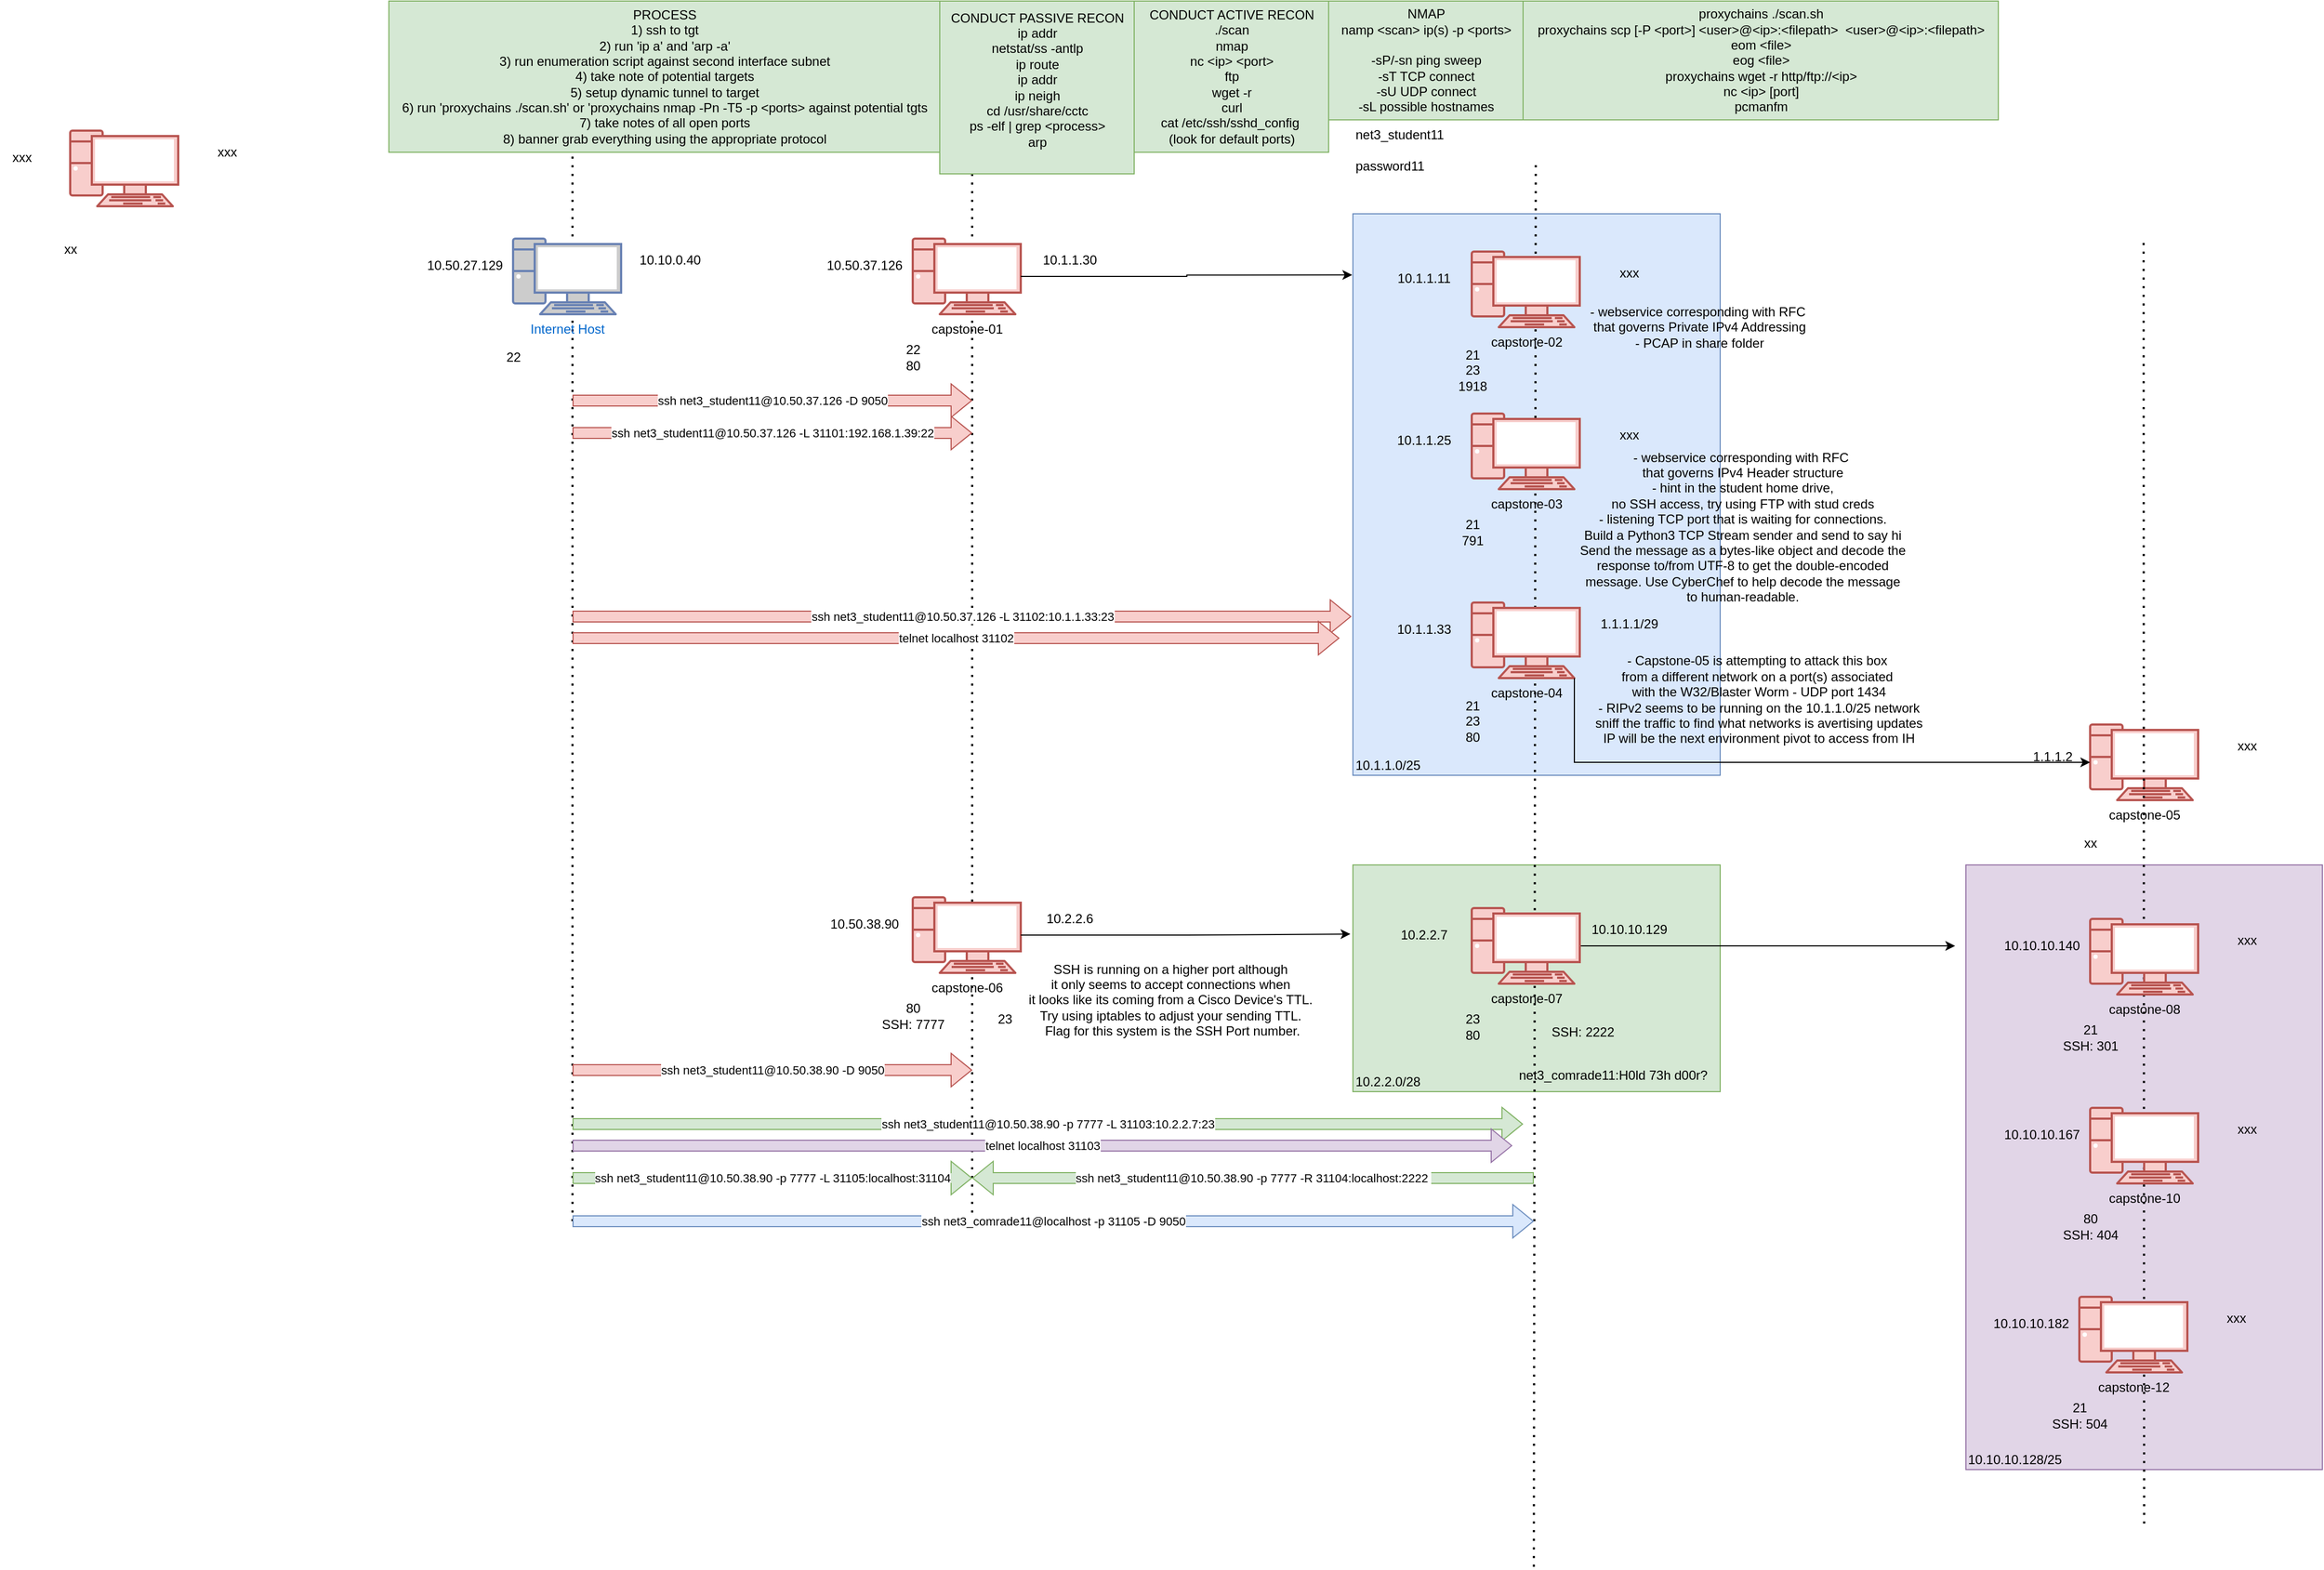 <mxfile version="24.5.5" type="github">
  <diagram name="Page-1" id="YRNtaUdtWaeOzfIW47Cl">
    <mxGraphModel dx="2284" dy="1878" grid="1" gridSize="10" guides="1" tooltips="1" connect="1" arrows="1" fold="1" page="1" pageScale="1" pageWidth="850" pageHeight="1100" math="0" shadow="0">
      <root>
        <mxCell id="0" />
        <mxCell id="1" parent="0" />
        <mxCell id="WfWBA3N4DgZgR38kRwBX-111" value="10.10.10.128/25" style="whiteSpace=wrap;html=1;fillColor=#e1d5e7;strokeColor=#9673a6;align=left;verticalAlign=bottom;" vertex="1" parent="1">
          <mxGeometry x="1480" y="740" width="330" height="560" as="geometry" />
        </mxCell>
        <mxCell id="WfWBA3N4DgZgR38kRwBX-97" value="10.2.2.0/28" style="whiteSpace=wrap;html=1;align=left;verticalAlign=bottom;fillColor=#d5e8d4;strokeColor=#82b366;" vertex="1" parent="1">
          <mxGeometry x="912.5" y="740" width="340" height="210" as="geometry" />
        </mxCell>
        <mxCell id="WfWBA3N4DgZgR38kRwBX-62" value="&lt;span style=&quot;text-wrap: nowrap;&quot;&gt;10.1.1.0/25&lt;/span&gt;" style="whiteSpace=wrap;html=1;fillColor=#dae8fc;strokeColor=#6c8ebf;align=left;verticalAlign=bottom;" vertex="1" parent="1">
          <mxGeometry x="912.5" y="137" width="340" height="520" as="geometry" />
        </mxCell>
        <mxCell id="WfWBA3N4DgZgR38kRwBX-25" value="" style="endArrow=none;dashed=1;html=1;dashPattern=1 3;strokeWidth=2;rounded=0;" edge="1" parent="1">
          <mxGeometry width="50" height="50" relative="1" as="geometry">
            <mxPoint x="1080" y="1390" as="sourcePoint" />
            <mxPoint x="1081.79" y="90" as="targetPoint" />
          </mxGeometry>
        </mxCell>
        <mxCell id="WfWBA3N4DgZgR38kRwBX-24" value="" style="endArrow=none;dashed=1;html=1;dashPattern=1 3;strokeWidth=2;rounded=0;" edge="1" parent="1">
          <mxGeometry width="50" height="50" relative="1" as="geometry">
            <mxPoint x="560" y="1070" as="sourcePoint" />
            <mxPoint x="560" y="80" as="targetPoint" />
          </mxGeometry>
        </mxCell>
        <mxCell id="WfWBA3N4DgZgR38kRwBX-23" value="" style="endArrow=none;dashed=1;html=1;dashPattern=1 3;strokeWidth=2;rounded=0;" edge="1" parent="1">
          <mxGeometry width="50" height="50" relative="1" as="geometry">
            <mxPoint x="190" y="1070" as="sourcePoint" />
            <mxPoint x="190" y="80" as="targetPoint" />
          </mxGeometry>
        </mxCell>
        <mxCell id="WfWBA3N4DgZgR38kRwBX-2" value="" style="group" vertex="1" connectable="0" parent="1">
          <mxGeometry x="-310" y="40" width="225" height="150" as="geometry" />
        </mxCell>
        <mxCell id="WfWBA3N4DgZgR38kRwBX-3" value="" style="group" vertex="1" connectable="0" parent="WfWBA3N4DgZgR38kRwBX-2">
          <mxGeometry y="20" width="225" height="130" as="geometry" />
        </mxCell>
        <mxCell id="WfWBA3N4DgZgR38kRwBX-4" value="" style="verticalAlign=top;verticalLabelPosition=bottom;labelPosition=center;align=center;html=1;outlineConnect=0;fillColor=#f8cecc;strokeColor=#b85450;gradientDirection=north;strokeWidth=2;shape=mxgraph.networks.pc;" vertex="1" parent="WfWBA3N4DgZgR38kRwBX-3">
          <mxGeometry x="35" width="100" height="70" as="geometry" />
        </mxCell>
        <mxCell id="WfWBA3N4DgZgR38kRwBX-5" value="xx" style="text;html=1;align=center;verticalAlign=middle;resizable=0;points=[];autosize=1;strokeColor=none;fillColor=none;" vertex="1" parent="WfWBA3N4DgZgR38kRwBX-3">
          <mxGeometry x="15" y="95" width="40" height="30" as="geometry" />
        </mxCell>
        <mxCell id="WfWBA3N4DgZgR38kRwBX-6" value="xxx" style="text;html=1;align=center;verticalAlign=middle;resizable=0;points=[];autosize=1;strokeColor=none;fillColor=none;" vertex="1" parent="WfWBA3N4DgZgR38kRwBX-3">
          <mxGeometry x="160" y="5" width="40" height="30" as="geometry" />
        </mxCell>
        <mxCell id="WfWBA3N4DgZgR38kRwBX-7" value="xxx" style="text;html=1;align=center;verticalAlign=middle;resizable=0;points=[];autosize=1;strokeColor=none;fillColor=none;" vertex="1" parent="WfWBA3N4DgZgR38kRwBX-3">
          <mxGeometry x="-30" y="10" width="40" height="30" as="geometry" />
        </mxCell>
        <mxCell id="WfWBA3N4DgZgR38kRwBX-9" value="" style="group" vertex="1" connectable="0" parent="1">
          <mxGeometry x="100" y="140" width="225" height="150" as="geometry" />
        </mxCell>
        <mxCell id="WfWBA3N4DgZgR38kRwBX-10" value="" style="group" vertex="1" connectable="0" parent="WfWBA3N4DgZgR38kRwBX-9">
          <mxGeometry y="20" width="225" height="130" as="geometry" />
        </mxCell>
        <mxCell id="WfWBA3N4DgZgR38kRwBX-11" value="Internet Host" style="fontColor=#0066CC;verticalAlign=top;verticalLabelPosition=bottom;labelPosition=center;align=center;html=1;outlineConnect=0;fillColor=#CCCCCC;strokeColor=#6881B3;gradientColor=none;gradientDirection=north;strokeWidth=2;shape=mxgraph.networks.pc;" vertex="1" parent="WfWBA3N4DgZgR38kRwBX-10">
          <mxGeometry x="35" width="100" height="70" as="geometry" />
        </mxCell>
        <mxCell id="WfWBA3N4DgZgR38kRwBX-12" value="22" style="text;html=1;align=center;verticalAlign=middle;resizable=0;points=[];autosize=1;strokeColor=none;fillColor=none;" vertex="1" parent="WfWBA3N4DgZgR38kRwBX-10">
          <mxGeometry x="15" y="95" width="40" height="30" as="geometry" />
        </mxCell>
        <mxCell id="WfWBA3N4DgZgR38kRwBX-13" value="10.10.0.40" style="text;html=1;align=center;verticalAlign=middle;resizable=0;points=[];autosize=1;strokeColor=none;fillColor=none;" vertex="1" parent="WfWBA3N4DgZgR38kRwBX-10">
          <mxGeometry x="140" y="5" width="80" height="30" as="geometry" />
        </mxCell>
        <mxCell id="WfWBA3N4DgZgR38kRwBX-14" value="10.50.27.129&lt;span style=&quot;color: rgba(0, 0, 0, 0); font-family: monospace; font-size: 0px; text-align: start;&quot;&gt;%3CmxGraphModel%3E%3Croot%3E%3CmxCell%20id%3D%220%22%2F%3E%3CmxCell%20id%3D%221%22%20parent%3D%220%22%2F%3E%3CmxCell%20id%3D%222%22%20value%3D%22%22%20style%3D%22group%22%20vertex%3D%221%22%20connectable%3D%220%22%20parent%3D%221%22%3E%3CmxGeometry%20x%3D%22-310%22%20y%3D%2240%22%20width%3D%22225%22%20height%3D%22150%22%20as%3D%22geometry%22%2F%3E%3C%2FmxCell%3E%3CmxCell%20id%3D%223%22%20value%3D%22%22%20style%3D%22group%22%20vertex%3D%221%22%20connectable%3D%220%22%20parent%3D%222%22%3E%3CmxGeometry%20y%3D%2220%22%20width%3D%22225%22%20height%3D%22130%22%20as%3D%22geometry%22%2F%3E%3C%2FmxCell%3E%3CmxCell%20id%3D%224%22%20value%3D%22template%22%20style%3D%22fontColor%3D%230066CC%3BverticalAlign%3Dtop%3BverticalLabelPosition%3Dbottom%3BlabelPosition%3Dcenter%3Balign%3Dcenter%3Bhtml%3D1%3BoutlineConnect%3D0%3BfillColor%3D%23CCCCCC%3BstrokeColor%3D%236881B3%3BgradientColor%3Dnone%3BgradientDirection%3Dnorth%3BstrokeWidth%3D2%3Bshape%3Dmxgraph.networks.pc%3B%22%20vertex%3D%221%22%20parent%3D%223%22%3E%3CmxGeometry%20x%3D%2235%22%20width%3D%22100%22%20height%3D%2270%22%20as%3D%22geometry%22%2F%3E%3C%2FmxCell%3E%3CmxCell%20id%3D%225%22%20value%3D%2221%26lt%3Bdiv%26gt%3B80%26lt%3B%2Fdiv%26gt%3B%22%20style%3D%22text%3Bhtml%3D1%3Balign%3Dcenter%3BverticalAlign%3Dmiddle%3Bresizable%3D0%3Bpoints%3D%5B%5D%3Bautosize%3D1%3BstrokeColor%3Dnone%3BfillColor%3Dnone%3B%22%20vertex%3D%221%22%20parent%3D%223%22%3E%3CmxGeometry%20x%3D%2215%22%20y%3D%2290%22%20width%3D%2240%22%20height%3D%2240%22%20as%3D%22geometry%22%2F%3E%3C%2FmxCell%3E%3CmxCell%20id%3D%226%22%20value%3D%22xxx%22%20style%3D%22text%3Bhtml%3D1%3Balign%3Dcenter%3BverticalAlign%3Dmiddle%3Bresizable%3D0%3Bpoints%3D%5B%5D%3Bautosize%3D1%3BstrokeColor%3Dnone%3BfillColor%3Dnone%3B%22%20vertex%3D%221%22%20parent%3D%223%22%3E%3CmxGeometry%20x%3D%22160%22%20y%3D%225%22%20width%3D%2240%22%20height%3D%2230%22%20as%3D%22geometry%22%2F%3E%3C%2FmxCell%3E%3CmxCell%20id%3D%227%22%20value%3D%2210.5.0.1%22%20style%3D%22text%3Bhtml%3D1%3Balign%3Dcenter%3BverticalAlign%3Dmiddle%3Bresizable%3D0%3Bpoints%3D%5B%5D%3Bautosize%3D1%3BstrokeColor%3Dnone%3BfillColor%3Dnone%3B%22%20vertex%3D%221%22%20parent%3D%223%22%3E%3CmxGeometry%20x%3D%22-45%22%20y%3D%2210%22%20width%3D%2270%22%20height%3D%2230%22%20as%3D%22geometry%22%2F%3E%3C%2FmxCell%3E%3C%2Froot%3E%3C%2FmxGraphModel%3E&lt;/span&gt;&lt;span style=&quot;color: rgba(0, 0, 0, 0); font-family: monospace; font-size: 0px; text-align: start;&quot;&gt;%3CmxGraphModel%3E%3Croot%3E%3CmxCell%20id%3D%220%22%2F%3E%3CmxCell%20id%3D%221%22%20parent%3D%220%22%2F%3E%3CmxCell%20id%3D%222%22%20value%3D%22%22%20style%3D%22group%22%20vertex%3D%221%22%20connectable%3D%220%22%20parent%3D%221%22%3E%3CmxGeometry%20x%3D%22-310%22%20y%3D%2240%22%20width%3D%22225%22%20height%3D%22150%22%20as%3D%22geometry%22%2F%3E%3C%2FmxCell%3E%3CmxCell%20id%3D%223%22%20value%3D%22%22%20style%3D%22group%22%20vertex%3D%221%22%20connectable%3D%220%22%20parent%3D%222%22%3E%3CmxGeometry%20y%3D%2220%22%20width%3D%22225%22%20height%3D%22130%22%20as%3D%22geometry%22%2F%3E%3C%2FmxCell%3E%3CmxCell%20id%3D%224%22%20value%3D%22template%22%20style%3D%22fontColor%3D%230066CC%3BverticalAlign%3Dtop%3BverticalLabelPosition%3Dbottom%3BlabelPosition%3Dcenter%3Balign%3Dcenter%3Bhtml%3D1%3BoutlineConnect%3D0%3BfillColor%3D%23CCCCCC%3BstrokeColor%3D%236881B3%3BgradientColor%3Dnone%3BgradientDirection%3Dnorth%3BstrokeWidth%3D2%3Bshape%3Dmxgraph.networks.pc%3B%22%20vertex%3D%221%22%20parent%3D%223%22%3E%3CmxGeometry%20x%3D%2235%22%20width%3D%22100%22%20height%3D%2270%22%20as%3D%22geometry%22%2F%3E%3C%2FmxCell%3E%3CmxCell%20id%3D%225%22%20value%3D%2221%26lt%3Bdiv%26gt%3B80%26lt%3B%2Fdiv%26gt%3B%22%20style%3D%22text%3Bhtml%3D1%3Balign%3Dcenter%3BverticalAlign%3Dmiddle%3Bresizable%3D0%3Bpoints%3D%5B%5D%3Bautosize%3D1%3BstrokeColor%3Dnone%3BfillColor%3Dnone%3B%22%20vertex%3D%221%22%20parent%3D%223%22%3E%3CmxGeometry%20x%3D%2215%22%20y%3D%2290%22%20width%3D%2240%22%20height%3D%2240%22%20as%3D%22geometry%22%2F%3E%3C%2FmxCell%3E%3CmxCell%20id%3D%226%22%20value%3D%22xxx%22%20style%3D%22text%3Bhtml%3D1%3Balign%3Dcenter%3BverticalAlign%3Dmiddle%3Bresizable%3D0%3Bpoints%3D%5B%5D%3Bautosize%3D1%3BstrokeColor%3Dnone%3BfillColor%3Dnone%3B%22%20vertex%3D%221%22%20parent%3D%223%22%3E%3CmxGeometry%20x%3D%22160%22%20y%3D%225%22%20width%3D%2240%22%20height%3D%2230%22%20as%3D%22geometry%22%2F%3E%3C%2FmxCell%3E%3CmxCell%20id%3D%227%22%20value%3D%2210.5.0.1%22%20style%3D%22text%3Bhtml%3D1%3Balign%3Dcenter%3BverticalAlign%3Dmiddle%3Bresizable%3D0%3Bpoints%3D%5B%5D%3Bautosize%3D1%3BstrokeColor%3Dnone%3BfillColor%3Dnone%3B%22%20vertex%3D%221%22%20parent%3D%223%22%3E%3CmxGeometry%20x%3D%22-45%22%20y%3D%2210%22%20width%3D%2270%22%20height%3D%2230%22%20as%3D%22geometry%22%2F%3E%3C%2FmxCell%3E%3C%2Froot%3E%3C%2FmxGraphModel%3E&lt;/span&gt;" style="text;html=1;align=center;verticalAlign=middle;resizable=0;points=[];autosize=1;strokeColor=none;fillColor=none;" vertex="1" parent="WfWBA3N4DgZgR38kRwBX-10">
          <mxGeometry x="-55" y="10" width="90" height="30" as="geometry" />
        </mxCell>
        <mxCell id="WfWBA3N4DgZgR38kRwBX-17" value="" style="group" vertex="1" connectable="0" parent="1">
          <mxGeometry x="470" y="140" width="225" height="150" as="geometry" />
        </mxCell>
        <mxCell id="WfWBA3N4DgZgR38kRwBX-18" value="" style="group" vertex="1" connectable="0" parent="WfWBA3N4DgZgR38kRwBX-17">
          <mxGeometry y="20" width="225" height="130" as="geometry" />
        </mxCell>
        <mxCell id="WfWBA3N4DgZgR38kRwBX-19" value="capstone-01" style="verticalAlign=top;verticalLabelPosition=bottom;labelPosition=center;align=center;html=1;outlineConnect=0;fillColor=#f8cecc;strokeColor=#b85450;gradientDirection=north;strokeWidth=2;shape=mxgraph.networks.pc;" vertex="1" parent="WfWBA3N4DgZgR38kRwBX-18">
          <mxGeometry x="35" width="100" height="70" as="geometry" />
        </mxCell>
        <mxCell id="WfWBA3N4DgZgR38kRwBX-20" value="22&lt;div&gt;80&lt;/div&gt;" style="text;html=1;align=center;verticalAlign=middle;resizable=0;points=[];autosize=1;strokeColor=none;fillColor=none;" vertex="1" parent="WfWBA3N4DgZgR38kRwBX-18">
          <mxGeometry x="15" y="90" width="40" height="40" as="geometry" />
        </mxCell>
        <mxCell id="WfWBA3N4DgZgR38kRwBX-21" value="10.1.1.30" style="text;html=1;align=center;verticalAlign=middle;resizable=0;points=[];autosize=1;strokeColor=none;fillColor=none;" vertex="1" parent="WfWBA3N4DgZgR38kRwBX-18">
          <mxGeometry x="145" y="5" width="70" height="30" as="geometry" />
        </mxCell>
        <mxCell id="WfWBA3N4DgZgR38kRwBX-22" value="10.50.37.126" style="text;html=1;align=center;verticalAlign=middle;resizable=0;points=[];autosize=1;strokeColor=none;fillColor=none;" vertex="1" parent="WfWBA3N4DgZgR38kRwBX-18">
          <mxGeometry x="-55" y="10" width="90" height="30" as="geometry" />
        </mxCell>
        <mxCell id="WfWBA3N4DgZgR38kRwBX-32" value="net3_student11&#xa;&#xa;password11" style="text;whiteSpace=wrap;" vertex="1" parent="1">
          <mxGeometry x="912.5" y="50" width="180" height="40" as="geometry" />
        </mxCell>
        <mxCell id="WfWBA3N4DgZgR38kRwBX-33" value="CONDUCT PASSIVE RECON&lt;div&gt;ip addr&lt;/div&gt;&lt;div&gt;netstat/ss -antlp&lt;/div&gt;&lt;div&gt;ip route&lt;/div&gt;&lt;div&gt;ip addr&lt;/div&gt;&lt;div&gt;ip neigh&lt;/div&gt;&lt;div&gt;cd /usr/share/cctc&lt;/div&gt;&lt;div&gt;ps -elf | grep &amp;lt;process&amp;gt;&lt;/div&gt;&lt;div&gt;arp&lt;/div&gt;&lt;div&gt;&lt;br&gt;&lt;/div&gt;" style="text;html=1;align=center;verticalAlign=middle;resizable=0;points=[];autosize=1;strokeColor=#82b366;fillColor=#d5e8d4;" vertex="1" parent="1">
          <mxGeometry x="530" y="-60" width="180" height="160" as="geometry" />
        </mxCell>
        <mxCell id="WfWBA3N4DgZgR38kRwBX-34" value="&lt;div&gt;CONDUCT ACTIVE RECON&lt;/div&gt;&lt;div&gt;./scan&lt;/div&gt;&lt;div&gt;nmap&lt;/div&gt;&lt;div&gt;nc &amp;lt;ip&amp;gt; &amp;lt;port&amp;gt;&lt;/div&gt;&lt;div&gt;ftp&lt;/div&gt;&lt;div&gt;wget -r&lt;/div&gt;&lt;div&gt;curl&lt;/div&gt;&lt;div&gt;cat /etc/ssh/sshd_config&amp;nbsp;&lt;/div&gt;&lt;div&gt;(look for default ports)&lt;/div&gt;" style="text;html=1;align=center;verticalAlign=middle;resizable=0;points=[];autosize=1;strokeColor=#82b366;fillColor=#d5e8d4;" vertex="1" parent="1">
          <mxGeometry x="710" y="-60" width="180" height="140" as="geometry" />
        </mxCell>
        <mxCell id="WfWBA3N4DgZgR38kRwBX-35" value="proxychains ./scan.sh&lt;div&gt;proxychains scp [-P &amp;lt;port&amp;gt;] &amp;lt;user&amp;gt;@&amp;lt;ip&amp;gt;:&amp;lt;filepath&amp;gt;&amp;nbsp; &amp;lt;user&amp;gt;@&amp;lt;ip&amp;gt;:&amp;lt;filepath&amp;gt;&lt;/div&gt;&lt;div&gt;eom &amp;lt;file&amp;gt;&lt;/div&gt;&lt;div&gt;eog &amp;lt;file&amp;gt;&lt;/div&gt;&lt;div&gt;proxychains wget -r http/ftp://&amp;lt;ip&amp;gt;&lt;/div&gt;&lt;div&gt;nc &amp;lt;ip&amp;gt; [port]&lt;/div&gt;&lt;div&gt;pcmanfm&lt;/div&gt;" style="text;html=1;align=center;verticalAlign=middle;resizable=0;points=[];autosize=1;strokeColor=#82b366;fillColor=#d5e8d4;" vertex="1" parent="1">
          <mxGeometry x="1070" y="-60" width="440" height="110" as="geometry" />
        </mxCell>
        <mxCell id="WfWBA3N4DgZgR38kRwBX-36" value="ssh net3_student11@10.50.37.126 -D 9050" style="shape=flexArrow;endArrow=classic;html=1;rounded=0;fillColor=#f8cecc;strokeColor=#b85450;" edge="1" parent="1">
          <mxGeometry width="50" height="50" relative="1" as="geometry">
            <mxPoint x="190" y="310" as="sourcePoint" />
            <mxPoint x="560" y="310" as="targetPoint" />
          </mxGeometry>
        </mxCell>
        <mxCell id="WfWBA3N4DgZgR38kRwBX-63" value="ssh net3_student11@10.50.37.126 -L 31101:192.168.1.39:22" style="shape=flexArrow;endArrow=classic;html=1;rounded=0;fillColor=#f8cecc;strokeColor=#b85450;" edge="1" parent="1">
          <mxGeometry width="50" height="50" relative="1" as="geometry">
            <mxPoint x="190" y="340" as="sourcePoint" />
            <mxPoint x="560" y="340" as="targetPoint" />
          </mxGeometry>
        </mxCell>
        <mxCell id="WfWBA3N4DgZgR38kRwBX-68" value="&lt;div&gt;NMAP&lt;/div&gt;&lt;div&gt;namp &amp;lt;scan&amp;gt; ip(s) -p &amp;lt;ports&amp;gt;&lt;/div&gt;&lt;div&gt;&lt;br&gt;&lt;/div&gt;&lt;div&gt;&lt;span style=&quot;background-color: initial;&quot;&gt;-sP/-sn ping sweep&lt;/span&gt;&lt;br&gt;&lt;/div&gt;&lt;div&gt;-sT TCP connect&lt;/div&gt;&lt;div&gt;-sU UDP connect&lt;/div&gt;&lt;div&gt;-sL possible hostnames&lt;br&gt;&lt;/div&gt;" style="text;html=1;align=center;verticalAlign=middle;resizable=0;points=[];autosize=1;strokeColor=#82b366;fillColor=#d5e8d4;" vertex="1" parent="1">
          <mxGeometry x="890" y="-60" width="180" height="110" as="geometry" />
        </mxCell>
        <mxCell id="WfWBA3N4DgZgR38kRwBX-69" style="edgeStyle=orthogonalEdgeStyle;rounded=0;orthogonalLoop=1;jettySize=auto;html=1;exitX=1;exitY=0.5;exitDx=0;exitDy=0;exitPerimeter=0;entryX=-0.002;entryY=0.109;entryDx=0;entryDy=0;entryPerimeter=0;" edge="1" parent="1" source="WfWBA3N4DgZgR38kRwBX-19" target="WfWBA3N4DgZgR38kRwBX-62">
          <mxGeometry relative="1" as="geometry" />
        </mxCell>
        <mxCell id="WfWBA3N4DgZgR38kRwBX-72" value="" style="group" vertex="1" connectable="0" parent="1">
          <mxGeometry x="942.5" y="172" width="405" height="140" as="geometry" />
        </mxCell>
        <mxCell id="WfWBA3N4DgZgR38kRwBX-64" value="- webservice corresponding with RFC&amp;nbsp;&lt;div&gt;that governs Private IPv4 Addressing&lt;div&gt;- PCAP in share folder&lt;/div&gt;&lt;/div&gt;" style="text;html=1;align=center;verticalAlign=middle;resizable=0;points=[];autosize=1;strokeColor=none;fillColor=none;" vertex="1" parent="WfWBA3N4DgZgR38kRwBX-72">
          <mxGeometry x="175" y="40" width="230" height="60" as="geometry" />
        </mxCell>
        <mxCell id="WfWBA3N4DgZgR38kRwBX-39" value="capstone-02" style="verticalAlign=top;verticalLabelPosition=bottom;labelPosition=center;align=center;html=1;outlineConnect=0;fillColor=#f8cecc;strokeColor=#b85450;gradientDirection=north;strokeWidth=2;shape=mxgraph.networks.pc;" vertex="1" parent="WfWBA3N4DgZgR38kRwBX-72">
          <mxGeometry x="80" width="100" height="70" as="geometry" />
        </mxCell>
        <mxCell id="WfWBA3N4DgZgR38kRwBX-40" value="21&lt;div&gt;23&lt;/div&gt;&lt;div&gt;1918&lt;/div&gt;" style="text;html=1;align=center;verticalAlign=middle;resizable=0;points=[];autosize=1;strokeColor=none;fillColor=none;" vertex="1" parent="WfWBA3N4DgZgR38kRwBX-72">
          <mxGeometry x="55" y="80" width="50" height="60" as="geometry" />
        </mxCell>
        <mxCell id="WfWBA3N4DgZgR38kRwBX-41" value="xxx" style="text;html=1;align=center;verticalAlign=middle;resizable=0;points=[];autosize=1;strokeColor=none;fillColor=none;" vertex="1" parent="WfWBA3N4DgZgR38kRwBX-72">
          <mxGeometry x="205" y="5" width="40" height="30" as="geometry" />
        </mxCell>
        <mxCell id="WfWBA3N4DgZgR38kRwBX-42" value="10.1.1.11" style="text;html=1;align=center;verticalAlign=middle;resizable=0;points=[];autosize=1;strokeColor=none;fillColor=none;" vertex="1" parent="WfWBA3N4DgZgR38kRwBX-72">
          <mxGeometry y="10" width="70" height="30" as="geometry" />
        </mxCell>
        <mxCell id="WfWBA3N4DgZgR38kRwBX-73" value="" style="group" vertex="1" connectable="0" parent="1">
          <mxGeometry x="987.5" y="302" width="450" height="205" as="geometry" />
        </mxCell>
        <mxCell id="WfWBA3N4DgZgR38kRwBX-43" value="" style="group" vertex="1" connectable="0" parent="WfWBA3N4DgZgR38kRwBX-73">
          <mxGeometry width="225" height="150" as="geometry" />
        </mxCell>
        <mxCell id="WfWBA3N4DgZgR38kRwBX-44" value="" style="group" vertex="1" connectable="0" parent="WfWBA3N4DgZgR38kRwBX-43">
          <mxGeometry y="20" width="225" height="130" as="geometry" />
        </mxCell>
        <mxCell id="WfWBA3N4DgZgR38kRwBX-45" value="capstone-03" style="verticalAlign=top;verticalLabelPosition=bottom;labelPosition=center;align=center;html=1;outlineConnect=0;fillColor=#f8cecc;strokeColor=#b85450;gradientDirection=north;strokeWidth=2;shape=mxgraph.networks.pc;" vertex="1" parent="WfWBA3N4DgZgR38kRwBX-44">
          <mxGeometry x="35" width="100" height="70" as="geometry" />
        </mxCell>
        <mxCell id="WfWBA3N4DgZgR38kRwBX-46" value="21&lt;div&gt;791&lt;/div&gt;" style="text;html=1;align=center;verticalAlign=middle;resizable=0;points=[];autosize=1;strokeColor=none;fillColor=none;" vertex="1" parent="WfWBA3N4DgZgR38kRwBX-44">
          <mxGeometry x="15" y="90" width="40" height="40" as="geometry" />
        </mxCell>
        <mxCell id="WfWBA3N4DgZgR38kRwBX-47" value="xxx" style="text;html=1;align=center;verticalAlign=middle;resizable=0;points=[];autosize=1;strokeColor=none;fillColor=none;" vertex="1" parent="WfWBA3N4DgZgR38kRwBX-44">
          <mxGeometry x="160" y="5" width="40" height="30" as="geometry" />
        </mxCell>
        <mxCell id="WfWBA3N4DgZgR38kRwBX-48" value="10.1.1.25" style="text;html=1;align=center;verticalAlign=middle;resizable=0;points=[];autosize=1;strokeColor=none;fillColor=none;" vertex="1" parent="WfWBA3N4DgZgR38kRwBX-44">
          <mxGeometry x="-45" y="10" width="70" height="30" as="geometry" />
        </mxCell>
        <mxCell id="WfWBA3N4DgZgR38kRwBX-65" value="- webservice corresponding with RFC&amp;nbsp;&lt;div&gt;that governs IPv4 Header structure&lt;div&gt;- hint in the student home drive,&lt;/div&gt;&lt;/div&gt;&lt;div&gt;no SSH access, try using FTP with stud creds&lt;/div&gt;&lt;div&gt;- listening TCP port that is waiting for connections.&lt;/div&gt;&lt;div&gt;Build a Python3 TCP Stream sender and send to say hi&lt;/div&gt;&lt;div&gt;Send the message as a bytes-like object and decode the&lt;/div&gt;&lt;div&gt;response to/from UTF-8 to get the double-encoded&lt;/div&gt;&lt;div&gt;message. Use CyberChef to help decode the message&lt;/div&gt;&lt;div&gt;to human-readable.&lt;/div&gt;" style="text;html=1;align=center;verticalAlign=middle;resizable=0;points=[];autosize=1;strokeColor=none;fillColor=none;" vertex="1" parent="WfWBA3N4DgZgR38kRwBX-73">
          <mxGeometry x="120" y="45" width="330" height="160" as="geometry" />
        </mxCell>
        <mxCell id="WfWBA3N4DgZgR38kRwBX-74" value="" style="group" vertex="1" connectable="0" parent="1">
          <mxGeometry x="987.5" y="477" width="465" height="160" as="geometry" />
        </mxCell>
        <mxCell id="WfWBA3N4DgZgR38kRwBX-55" value="" style="group" vertex="1" connectable="0" parent="WfWBA3N4DgZgR38kRwBX-74">
          <mxGeometry width="225" height="160" as="geometry" />
        </mxCell>
        <mxCell id="WfWBA3N4DgZgR38kRwBX-56" value="" style="group" vertex="1" connectable="0" parent="WfWBA3N4DgZgR38kRwBX-55">
          <mxGeometry y="20" width="225" height="140" as="geometry" />
        </mxCell>
        <mxCell id="WfWBA3N4DgZgR38kRwBX-57" value="capstone-04" style="verticalAlign=top;verticalLabelPosition=bottom;labelPosition=center;align=center;html=1;outlineConnect=0;fillColor=#f8cecc;strokeColor=#b85450;gradientDirection=north;strokeWidth=2;shape=mxgraph.networks.pc;" vertex="1" parent="WfWBA3N4DgZgR38kRwBX-56">
          <mxGeometry x="35" width="100" height="70" as="geometry" />
        </mxCell>
        <mxCell id="WfWBA3N4DgZgR38kRwBX-58" value="21&lt;div&gt;23&lt;/div&gt;&lt;div&gt;80&lt;/div&gt;" style="text;html=1;align=center;verticalAlign=middle;resizable=0;points=[];autosize=1;strokeColor=none;fillColor=none;" vertex="1" parent="WfWBA3N4DgZgR38kRwBX-56">
          <mxGeometry x="15" y="80" width="40" height="60" as="geometry" />
        </mxCell>
        <mxCell id="WfWBA3N4DgZgR38kRwBX-59" value="1.1.1.1/29" style="text;html=1;align=center;verticalAlign=middle;resizable=0;points=[];autosize=1;strokeColor=none;fillColor=none;" vertex="1" parent="WfWBA3N4DgZgR38kRwBX-56">
          <mxGeometry x="140" y="5" width="80" height="30" as="geometry" />
        </mxCell>
        <mxCell id="WfWBA3N4DgZgR38kRwBX-60" value="10.1.1.33" style="text;html=1;align=center;verticalAlign=middle;resizable=0;points=[];autosize=1;strokeColor=none;fillColor=none;" vertex="1" parent="WfWBA3N4DgZgR38kRwBX-56">
          <mxGeometry x="-45" y="10" width="70" height="30" as="geometry" />
        </mxCell>
        <mxCell id="WfWBA3N4DgZgR38kRwBX-67" value="- Capstone-05 is attempting to attack this box&amp;nbsp;&lt;div&gt;from a different network on a port(s) associated&amp;nbsp;&lt;/div&gt;&lt;div&gt;with&amp;nbsp;&lt;span style=&quot;background-color: initial;&quot;&gt;the W32/Blaster Worm -&amp;nbsp;&lt;/span&gt;&lt;span style=&quot;background-color: initial;&quot;&gt;UDP port 1434&lt;/span&gt;&lt;/div&gt;&lt;div&gt;&lt;span style=&quot;background-color: initial;&quot;&gt;- RIPv2 seems to be running on the 10.1.1.0/25 network&lt;/span&gt;&lt;/div&gt;&lt;div&gt;&lt;span style=&quot;background-color: initial;&quot;&gt;sniff the traffic to find what networks is avertising updates&lt;/span&gt;&lt;/div&gt;&lt;div&gt;&lt;span style=&quot;background-color: initial;&quot;&gt;IP will be the next environment pivot to access from IH&lt;/span&gt;&lt;/div&gt;" style="text;html=1;align=center;verticalAlign=middle;resizable=0;points=[];autosize=1;strokeColor=none;fillColor=none;" vertex="1" parent="WfWBA3N4DgZgR38kRwBX-74">
          <mxGeometry x="135" y="60" width="330" height="100" as="geometry" />
        </mxCell>
        <mxCell id="WfWBA3N4DgZgR38kRwBX-75" value="ssh net3_student11@10.50.37.126 -L 31102:10.1.1.33:23" style="shape=flexArrow;endArrow=classic;html=1;rounded=0;fillColor=#f8cecc;strokeColor=#b85450;" edge="1" parent="1">
          <mxGeometry width="50" height="50" relative="1" as="geometry">
            <mxPoint x="190" y="510" as="sourcePoint" />
            <mxPoint x="911" y="510" as="targetPoint" />
          </mxGeometry>
        </mxCell>
        <mxCell id="WfWBA3N4DgZgR38kRwBX-76" value="telnet localhost 31102" style="shape=flexArrow;endArrow=classic;html=1;rounded=0;fillColor=#f8cecc;strokeColor=#b85450;" edge="1" parent="1">
          <mxGeometry width="50" height="50" relative="1" as="geometry">
            <mxPoint x="190" y="530" as="sourcePoint" />
            <mxPoint x="900" y="530" as="targetPoint" />
          </mxGeometry>
        </mxCell>
        <mxCell id="WfWBA3N4DgZgR38kRwBX-77" value="" style="group" vertex="1" connectable="0" parent="1">
          <mxGeometry x="1560" y="590" width="225" height="150" as="geometry" />
        </mxCell>
        <mxCell id="WfWBA3N4DgZgR38kRwBX-78" value="" style="group" vertex="1" connectable="0" parent="WfWBA3N4DgZgR38kRwBX-77">
          <mxGeometry y="20" width="225" height="130" as="geometry" />
        </mxCell>
        <mxCell id="WfWBA3N4DgZgR38kRwBX-79" value="capstone-05" style="verticalAlign=top;verticalLabelPosition=bottom;labelPosition=center;align=center;html=1;outlineConnect=0;fillColor=#f8cecc;strokeColor=#b85450;gradientDirection=north;strokeWidth=2;shape=mxgraph.networks.pc;" vertex="1" parent="WfWBA3N4DgZgR38kRwBX-78">
          <mxGeometry x="35" width="100" height="70" as="geometry" />
        </mxCell>
        <mxCell id="WfWBA3N4DgZgR38kRwBX-80" value="xx" style="text;html=1;align=center;verticalAlign=middle;resizable=0;points=[];autosize=1;strokeColor=none;fillColor=none;" vertex="1" parent="WfWBA3N4DgZgR38kRwBX-78">
          <mxGeometry x="15" y="95" width="40" height="30" as="geometry" />
        </mxCell>
        <mxCell id="WfWBA3N4DgZgR38kRwBX-81" value="xxx" style="text;html=1;align=center;verticalAlign=middle;resizable=0;points=[];autosize=1;strokeColor=none;fillColor=none;" vertex="1" parent="WfWBA3N4DgZgR38kRwBX-78">
          <mxGeometry x="160" y="5" width="40" height="30" as="geometry" />
        </mxCell>
        <mxCell id="WfWBA3N4DgZgR38kRwBX-83" style="edgeStyle=orthogonalEdgeStyle;rounded=0;orthogonalLoop=1;jettySize=auto;html=1;exitX=0.95;exitY=1;exitDx=0;exitDy=0;exitPerimeter=0;entryX=0;entryY=0.5;entryDx=0;entryDy=0;entryPerimeter=0;" edge="1" parent="1" source="WfWBA3N4DgZgR38kRwBX-57" target="WfWBA3N4DgZgR38kRwBX-79">
          <mxGeometry relative="1" as="geometry" />
        </mxCell>
        <mxCell id="WfWBA3N4DgZgR38kRwBX-86" value="&lt;div&gt;PROCESS&lt;/div&gt;&lt;div&gt;1) ssh to tgt&lt;/div&gt;&lt;div&gt;2) run &#39;ip a&#39; and &#39;arp -a&#39;&lt;/div&gt;&lt;div&gt;3) run enumeration script against second interface subnet&lt;/div&gt;&lt;div&gt;4) take note of potential targets&lt;/div&gt;&lt;div&gt;5) setup dynamic tunnel to target&lt;/div&gt;&lt;div&gt;6) run &#39;proxychains ./scan.sh&#39; or &#39;proxychains nmap -Pn -T5 -p &amp;lt;ports&amp;gt; against potential tgts&lt;/div&gt;&lt;div&gt;7) take notes of all open ports&lt;/div&gt;&lt;div&gt;8) banner grab everything using the appropriate protocol&lt;/div&gt;" style="text;html=1;align=center;verticalAlign=middle;resizable=0;points=[];autosize=1;strokeColor=#82b366;fillColor=#d5e8d4;" vertex="1" parent="1">
          <mxGeometry x="20" y="-60" width="510" height="140" as="geometry" />
        </mxCell>
        <mxCell id="WfWBA3N4DgZgR38kRwBX-90" value="" style="group" vertex="1" connectable="0" parent="1">
          <mxGeometry x="470" y="750" width="225" height="150" as="geometry" />
        </mxCell>
        <mxCell id="WfWBA3N4DgZgR38kRwBX-91" value="" style="group" vertex="1" connectable="0" parent="WfWBA3N4DgZgR38kRwBX-90">
          <mxGeometry y="20" width="225" height="130" as="geometry" />
        </mxCell>
        <mxCell id="WfWBA3N4DgZgR38kRwBX-92" value="capstone-06" style="verticalAlign=top;verticalLabelPosition=bottom;labelPosition=center;align=center;html=1;outlineConnect=0;fillColor=#f8cecc;strokeColor=#b85450;gradientDirection=north;strokeWidth=2;shape=mxgraph.networks.pc;" vertex="1" parent="WfWBA3N4DgZgR38kRwBX-91">
          <mxGeometry x="35" width="100" height="70" as="geometry" />
        </mxCell>
        <mxCell id="WfWBA3N4DgZgR38kRwBX-93" value="80&lt;div&gt;SSH: 7777&lt;/div&gt;" style="text;html=1;align=center;verticalAlign=middle;resizable=0;points=[];autosize=1;strokeColor=none;fillColor=none;" vertex="1" parent="WfWBA3N4DgZgR38kRwBX-91">
          <mxGeometry x="-5" y="90" width="80" height="40" as="geometry" />
        </mxCell>
        <mxCell id="WfWBA3N4DgZgR38kRwBX-94" value="10.2.2.6" style="text;html=1;align=center;verticalAlign=middle;resizable=0;points=[];autosize=1;strokeColor=none;fillColor=none;" vertex="1" parent="WfWBA3N4DgZgR38kRwBX-91">
          <mxGeometry x="145" y="5" width="70" height="30" as="geometry" />
        </mxCell>
        <mxCell id="WfWBA3N4DgZgR38kRwBX-95" value="10.50.38.90" style="text;html=1;align=center;verticalAlign=middle;resizable=0;points=[];autosize=1;strokeColor=none;fillColor=none;" vertex="1" parent="WfWBA3N4DgZgR38kRwBX-91">
          <mxGeometry x="-55" y="10" width="90" height="30" as="geometry" />
        </mxCell>
        <mxCell id="WfWBA3N4DgZgR38kRwBX-96" value="SSH is running on a higher port although&amp;nbsp;&lt;div&gt;it only seems to&amp;nbsp;accept&lt;span style=&quot;background-color: initial;&quot;&gt;&amp;nbsp;connections when&amp;nbsp;&lt;/span&gt;&lt;/div&gt;&lt;div&gt;&lt;span style=&quot;background-color: initial;&quot;&gt;it looks like its coming from a Cisco Device&#39;s TTL.&amp;nbsp;&lt;/span&gt;&lt;/div&gt;&lt;div&gt;&lt;span style=&quot;background-color: initial;&quot;&gt;Try using&amp;nbsp;&lt;/span&gt;&lt;span style=&quot;background-color: initial;&quot;&gt;iptables to adjust your sending TTL.&amp;nbsp;&lt;/span&gt;&lt;/div&gt;&lt;div&gt;&lt;span style=&quot;background-color: initial;&quot;&gt;Flag for this system is the SSH Port number.&lt;/span&gt;&lt;/div&gt;" style="text;align=center;verticalAlign=middle;resizable=0;points=[];autosize=1;strokeColor=none;fillColor=none;html=1;" vertex="1" parent="1">
          <mxGeometry x="600" y="820" width="290" height="90" as="geometry" />
        </mxCell>
        <mxCell id="WfWBA3N4DgZgR38kRwBX-99" style="edgeStyle=orthogonalEdgeStyle;rounded=0;orthogonalLoop=1;jettySize=auto;html=1;exitX=1;exitY=0.5;exitDx=0;exitDy=0;exitPerimeter=0;entryX=-0.007;entryY=0.305;entryDx=0;entryDy=0;entryPerimeter=0;" edge="1" parent="1" source="WfWBA3N4DgZgR38kRwBX-92" target="WfWBA3N4DgZgR38kRwBX-97">
          <mxGeometry relative="1" as="geometry" />
        </mxCell>
        <mxCell id="WfWBA3N4DgZgR38kRwBX-100" value="ssh net3_student11@10.50.38.90 -D 9050" style="shape=flexArrow;endArrow=classic;html=1;rounded=0;fillColor=#f8cecc;strokeColor=#b85450;" edge="1" parent="1">
          <mxGeometry width="50" height="50" relative="1" as="geometry">
            <mxPoint x="190" y="930" as="sourcePoint" />
            <mxPoint x="560" y="930" as="targetPoint" />
          </mxGeometry>
        </mxCell>
        <mxCell id="WfWBA3N4DgZgR38kRwBX-82" value="1.1.1.2" style="text;html=1;align=center;verticalAlign=middle;resizable=0;points=[];autosize=1;strokeColor=none;fillColor=none;" vertex="1" parent="1">
          <mxGeometry x="1530" y="625" width="60" height="30" as="geometry" />
        </mxCell>
        <mxCell id="WfWBA3N4DgZgR38kRwBX-98" value="" style="endArrow=none;dashed=1;html=1;dashPattern=1 3;strokeWidth=2;rounded=0;" edge="1" parent="1">
          <mxGeometry width="50" height="50" relative="1" as="geometry">
            <mxPoint x="1645" y="1350" as="sourcePoint" />
            <mxPoint x="1644.5" y="160" as="targetPoint" />
          </mxGeometry>
        </mxCell>
        <mxCell id="WfWBA3N4DgZgR38kRwBX-101" value="23" style="text;html=1;align=center;verticalAlign=middle;resizable=0;points=[];autosize=1;strokeColor=none;fillColor=none;" vertex="1" parent="1">
          <mxGeometry x="570" y="868" width="40" height="30" as="geometry" />
        </mxCell>
        <mxCell id="WfWBA3N4DgZgR38kRwBX-102" value="" style="group" vertex="1" connectable="0" parent="1">
          <mxGeometry x="987.5" y="760" width="225" height="150" as="geometry" />
        </mxCell>
        <mxCell id="WfWBA3N4DgZgR38kRwBX-103" value="" style="group" vertex="1" connectable="0" parent="WfWBA3N4DgZgR38kRwBX-102">
          <mxGeometry y="20" width="225" height="130" as="geometry" />
        </mxCell>
        <mxCell id="WfWBA3N4DgZgR38kRwBX-112" style="edgeStyle=orthogonalEdgeStyle;rounded=0;orthogonalLoop=1;jettySize=auto;html=1;exitX=1;exitY=0.5;exitDx=0;exitDy=0;exitPerimeter=0;" edge="1" parent="WfWBA3N4DgZgR38kRwBX-103" source="WfWBA3N4DgZgR38kRwBX-104">
          <mxGeometry relative="1" as="geometry">
            <mxPoint x="482.5" y="35" as="targetPoint" />
          </mxGeometry>
        </mxCell>
        <mxCell id="WfWBA3N4DgZgR38kRwBX-104" value="capstone-07" style="verticalAlign=top;verticalLabelPosition=bottom;labelPosition=center;align=center;html=1;outlineConnect=0;fillColor=#f8cecc;strokeColor=#b85450;gradientDirection=north;strokeWidth=2;shape=mxgraph.networks.pc;" vertex="1" parent="WfWBA3N4DgZgR38kRwBX-103">
          <mxGeometry x="35" width="100" height="70" as="geometry" />
        </mxCell>
        <mxCell id="WfWBA3N4DgZgR38kRwBX-105" value="23&lt;div&gt;80&lt;/div&gt;" style="text;html=1;align=center;verticalAlign=middle;resizable=0;points=[];autosize=1;strokeColor=none;fillColor=none;" vertex="1" parent="WfWBA3N4DgZgR38kRwBX-103">
          <mxGeometry x="15" y="90" width="40" height="40" as="geometry" />
        </mxCell>
        <mxCell id="WfWBA3N4DgZgR38kRwBX-106" value="10.10.10.129" style="text;html=1;align=center;verticalAlign=middle;resizable=0;points=[];autosize=1;strokeColor=none;fillColor=none;" vertex="1" parent="WfWBA3N4DgZgR38kRwBX-103">
          <mxGeometry x="135" y="5" width="90" height="30" as="geometry" />
        </mxCell>
        <mxCell id="WfWBA3N4DgZgR38kRwBX-107" value="10.2.2.7" style="text;html=1;align=center;verticalAlign=middle;resizable=0;points=[];autosize=1;strokeColor=none;fillColor=none;" vertex="1" parent="WfWBA3N4DgZgR38kRwBX-103">
          <mxGeometry x="-45" y="10" width="70" height="30" as="geometry" />
        </mxCell>
        <mxCell id="WfWBA3N4DgZgR38kRwBX-108" value="SSH: 2222" style="text;html=1;align=center;verticalAlign=middle;resizable=0;points=[];autosize=1;strokeColor=none;fillColor=none;" vertex="1" parent="1">
          <mxGeometry x="1085" y="880" width="80" height="30" as="geometry" />
        </mxCell>
        <mxCell id="WfWBA3N4DgZgR38kRwBX-109" value="net3_comrade11:H0ld 73h d00r?" style="text;html=1;align=center;verticalAlign=middle;resizable=0;points=[];autosize=1;strokeColor=none;fillColor=none;" vertex="1" parent="1">
          <mxGeometry x="1052.5" y="920" width="200" height="30" as="geometry" />
        </mxCell>
        <mxCell id="WfWBA3N4DgZgR38kRwBX-110" value="ssh net3_student11@10.50.38.90 -p 7777 -L 31103:10.2.2.7:23" style="shape=flexArrow;endArrow=classic;html=1;rounded=0;fillColor=#d5e8d4;strokeColor=#82b366;" edge="1" parent="1">
          <mxGeometry width="50" height="50" relative="1" as="geometry">
            <mxPoint x="190" y="980" as="sourcePoint" />
            <mxPoint x="1070" y="980" as="targetPoint" />
            <mxPoint as="offset" />
          </mxGeometry>
        </mxCell>
        <mxCell id="WfWBA3N4DgZgR38kRwBX-113" value="telnet localhost 31103" style="shape=flexArrow;endArrow=classic;html=1;rounded=0;fillColor=#e1d5e7;strokeColor=#9673a6;" edge="1" parent="1">
          <mxGeometry width="50" height="50" relative="1" as="geometry">
            <mxPoint x="190" y="1000" as="sourcePoint" />
            <mxPoint x="1060" y="1000" as="targetPoint" />
          </mxGeometry>
        </mxCell>
        <mxCell id="WfWBA3N4DgZgR38kRwBX-114" value="ssh net3_student11@10.50.38.90 -p 7777 -R 31104:localhost:2222&amp;nbsp;" style="shape=flexArrow;endArrow=classic;html=1;rounded=0;fillColor=#d5e8d4;strokeColor=#82b366;" edge="1" parent="1">
          <mxGeometry width="50" height="50" relative="1" as="geometry">
            <mxPoint x="1080" y="1030" as="sourcePoint" />
            <mxPoint x="560" y="1030" as="targetPoint" />
            <mxPoint as="offset" />
          </mxGeometry>
        </mxCell>
        <mxCell id="WfWBA3N4DgZgR38kRwBX-116" value="ssh net3_student11@10.50.38.90 -p 7777 -L 31105:localhost:31104" style="shape=flexArrow;endArrow=classic;html=1;rounded=0;fillColor=#d5e8d4;strokeColor=#82b366;" edge="1" parent="1">
          <mxGeometry x="-0.0" width="50" height="50" relative="1" as="geometry">
            <mxPoint x="190" y="1030" as="sourcePoint" />
            <mxPoint x="560" y="1030" as="targetPoint" />
            <mxPoint as="offset" />
          </mxGeometry>
        </mxCell>
        <mxCell id="WfWBA3N4DgZgR38kRwBX-117" value="ssh net3_comrade11@localhost -p 31105 -D 9050" style="shape=flexArrow;endArrow=classic;html=1;rounded=0;fillColor=#dae8fc;strokeColor=#6c8ebf;" edge="1" parent="1">
          <mxGeometry width="50" height="50" relative="1" as="geometry">
            <mxPoint x="190" y="1070" as="sourcePoint" />
            <mxPoint x="1080" y="1070" as="targetPoint" />
          </mxGeometry>
        </mxCell>
        <mxCell id="WfWBA3N4DgZgR38kRwBX-118" value="" style="group" vertex="1" connectable="0" parent="1">
          <mxGeometry x="1560" y="770" width="225" height="150" as="geometry" />
        </mxCell>
        <mxCell id="WfWBA3N4DgZgR38kRwBX-119" value="" style="group" vertex="1" connectable="0" parent="WfWBA3N4DgZgR38kRwBX-118">
          <mxGeometry y="20" width="225" height="130" as="geometry" />
        </mxCell>
        <mxCell id="WfWBA3N4DgZgR38kRwBX-120" value="capstone-08" style="verticalAlign=top;verticalLabelPosition=bottom;labelPosition=center;align=center;html=1;outlineConnect=0;fillColor=#f8cecc;strokeColor=#b85450;gradientDirection=north;strokeWidth=2;shape=mxgraph.networks.pc;" vertex="1" parent="WfWBA3N4DgZgR38kRwBX-119">
          <mxGeometry x="35" width="100" height="70" as="geometry" />
        </mxCell>
        <mxCell id="WfWBA3N4DgZgR38kRwBX-121" value="21&lt;div&gt;SSH: 301&lt;/div&gt;" style="text;html=1;align=center;verticalAlign=middle;resizable=0;points=[];autosize=1;strokeColor=none;fillColor=none;" vertex="1" parent="WfWBA3N4DgZgR38kRwBX-119">
          <mxGeometry y="90" width="70" height="40" as="geometry" />
        </mxCell>
        <mxCell id="WfWBA3N4DgZgR38kRwBX-122" value="xxx" style="text;html=1;align=center;verticalAlign=middle;resizable=0;points=[];autosize=1;strokeColor=none;fillColor=none;" vertex="1" parent="WfWBA3N4DgZgR38kRwBX-119">
          <mxGeometry x="160" y="5" width="40" height="30" as="geometry" />
        </mxCell>
        <mxCell id="WfWBA3N4DgZgR38kRwBX-123" value="10.10.10.140" style="text;html=1;align=center;verticalAlign=middle;resizable=0;points=[];autosize=1;strokeColor=none;fillColor=none;" vertex="1" parent="WfWBA3N4DgZgR38kRwBX-119">
          <mxGeometry x="-55" y="10" width="90" height="30" as="geometry" />
        </mxCell>
        <mxCell id="WfWBA3N4DgZgR38kRwBX-124" value="" style="group" vertex="1" connectable="0" parent="1">
          <mxGeometry x="1560" y="945" width="225" height="150" as="geometry" />
        </mxCell>
        <mxCell id="WfWBA3N4DgZgR38kRwBX-125" value="" style="group" vertex="1" connectable="0" parent="WfWBA3N4DgZgR38kRwBX-124">
          <mxGeometry y="20" width="225" height="130" as="geometry" />
        </mxCell>
        <mxCell id="WfWBA3N4DgZgR38kRwBX-126" value="capstone-10" style="verticalAlign=top;verticalLabelPosition=bottom;labelPosition=center;align=center;html=1;outlineConnect=0;fillColor=#f8cecc;strokeColor=#b85450;gradientDirection=north;strokeWidth=2;shape=mxgraph.networks.pc;" vertex="1" parent="WfWBA3N4DgZgR38kRwBX-125">
          <mxGeometry x="35" width="100" height="70" as="geometry" />
        </mxCell>
        <mxCell id="WfWBA3N4DgZgR38kRwBX-127" value="80&lt;div&gt;SSH: 404&lt;/div&gt;" style="text;html=1;align=center;verticalAlign=middle;resizable=0;points=[];autosize=1;strokeColor=none;fillColor=none;" vertex="1" parent="WfWBA3N4DgZgR38kRwBX-125">
          <mxGeometry y="90" width="70" height="40" as="geometry" />
        </mxCell>
        <mxCell id="WfWBA3N4DgZgR38kRwBX-128" value="xxx" style="text;html=1;align=center;verticalAlign=middle;resizable=0;points=[];autosize=1;strokeColor=none;fillColor=none;" vertex="1" parent="WfWBA3N4DgZgR38kRwBX-125">
          <mxGeometry x="160" y="5" width="40" height="30" as="geometry" />
        </mxCell>
        <mxCell id="WfWBA3N4DgZgR38kRwBX-129" value="10.10.10.167" style="text;html=1;align=center;verticalAlign=middle;resizable=0;points=[];autosize=1;strokeColor=none;fillColor=none;" vertex="1" parent="WfWBA3N4DgZgR38kRwBX-125">
          <mxGeometry x="-55" y="10" width="90" height="30" as="geometry" />
        </mxCell>
        <mxCell id="WfWBA3N4DgZgR38kRwBX-130" value="" style="group" vertex="1" connectable="0" parent="1">
          <mxGeometry x="1550" y="1120" width="225" height="150" as="geometry" />
        </mxCell>
        <mxCell id="WfWBA3N4DgZgR38kRwBX-131" value="" style="group" vertex="1" connectable="0" parent="WfWBA3N4DgZgR38kRwBX-130">
          <mxGeometry y="20" width="225" height="130" as="geometry" />
        </mxCell>
        <mxCell id="WfWBA3N4DgZgR38kRwBX-132" value="capstone-12" style="verticalAlign=top;verticalLabelPosition=bottom;labelPosition=center;align=center;html=1;outlineConnect=0;fillColor=#f8cecc;strokeColor=#b85450;gradientDirection=north;strokeWidth=2;shape=mxgraph.networks.pc;" vertex="1" parent="WfWBA3N4DgZgR38kRwBX-131">
          <mxGeometry x="35" width="100" height="70" as="geometry" />
        </mxCell>
        <mxCell id="WfWBA3N4DgZgR38kRwBX-133" value="21&lt;div&gt;SSH: 504&lt;/div&gt;" style="text;html=1;align=center;verticalAlign=middle;resizable=0;points=[];autosize=1;strokeColor=none;fillColor=none;" vertex="1" parent="WfWBA3N4DgZgR38kRwBX-131">
          <mxGeometry y="90" width="70" height="40" as="geometry" />
        </mxCell>
        <mxCell id="WfWBA3N4DgZgR38kRwBX-134" value="xxx" style="text;html=1;align=center;verticalAlign=middle;resizable=0;points=[];autosize=1;strokeColor=none;fillColor=none;" vertex="1" parent="WfWBA3N4DgZgR38kRwBX-131">
          <mxGeometry x="160" y="5" width="40" height="30" as="geometry" />
        </mxCell>
        <mxCell id="WfWBA3N4DgZgR38kRwBX-135" value="10.10.10.182" style="text;html=1;align=center;verticalAlign=middle;resizable=0;points=[];autosize=1;strokeColor=none;fillColor=none;" vertex="1" parent="WfWBA3N4DgZgR38kRwBX-131">
          <mxGeometry x="-55" y="10" width="90" height="30" as="geometry" />
        </mxCell>
      </root>
    </mxGraphModel>
  </diagram>
</mxfile>
